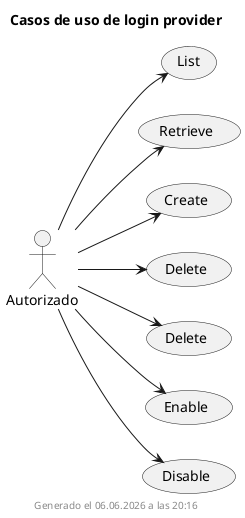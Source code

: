 ' @autogenerated
@startuml Casos de uso de login provider
title Casos de uso de login provider
left to right direction


actor :Autorizado: as a0
(List) as listado
(Retrieve) as consulta
(Create) as creacion
(Delete) as actualizacion
(Delete) as borrado
(Enable) as enable
(Disable) as disable

a0 --> listado
a0 --> consulta
a0 --> creacion
a0 --> actualizacion
a0 --> borrado
a0 --> enable
a0 --> disable

footer Generado el %date("dd.MM.yyyy' a las 'HH:mm")
@enduml

